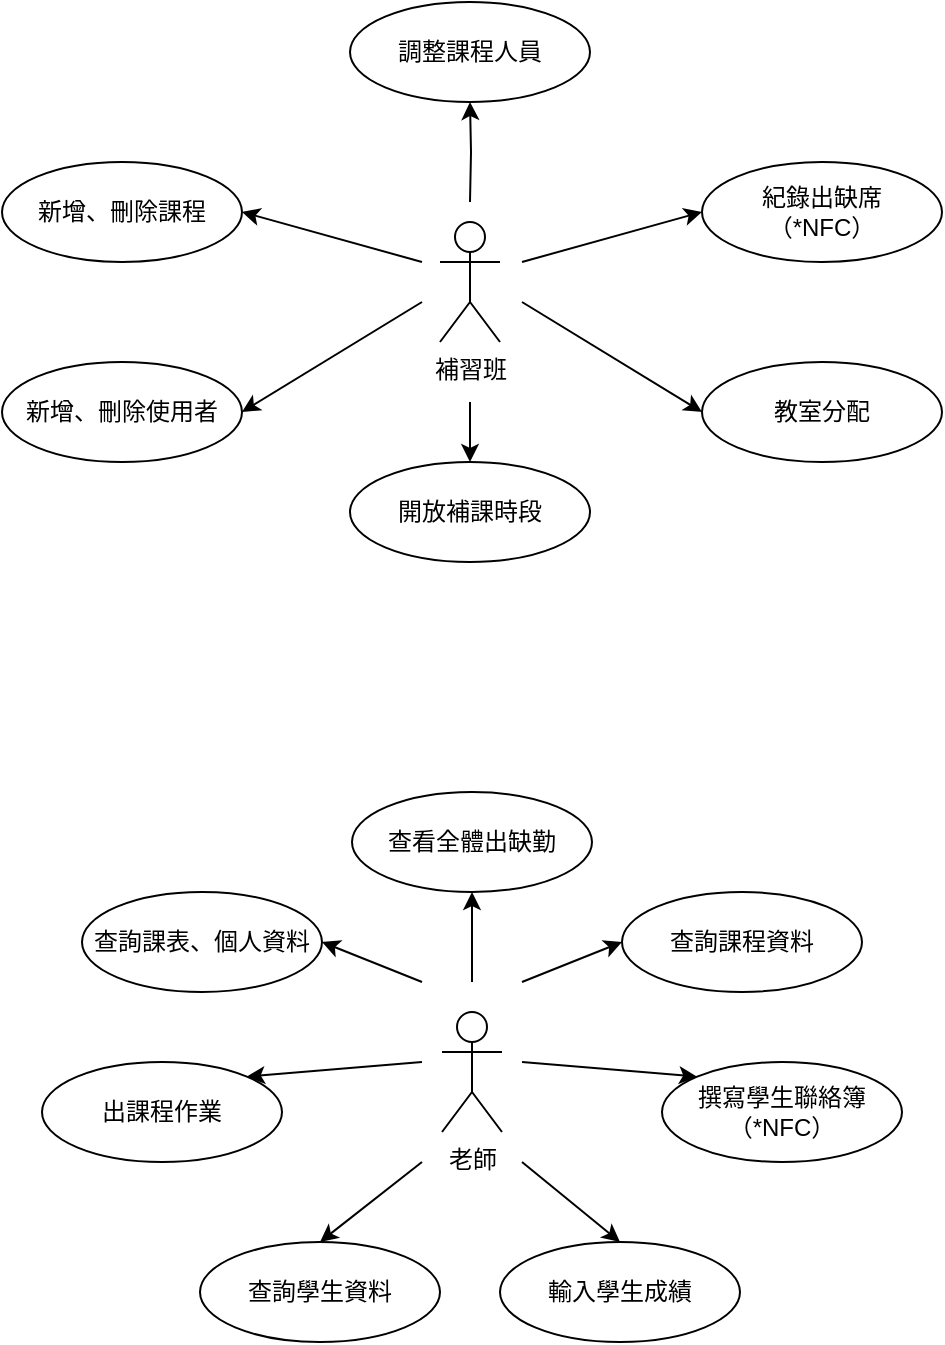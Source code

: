 <mxfile version="13.8.1" type="github">
  <diagram id="KjAJDcUenq3D609lwIE-" name="Page-1">
    <mxGraphModel dx="881" dy="491" grid="1" gridSize="10" guides="1" tooltips="1" connect="1" arrows="1" fold="1" page="1" pageScale="1" pageWidth="827" pageHeight="1169" math="0" shadow="0">
      <root>
        <mxCell id="0" />
        <mxCell id="1" parent="0" />
        <mxCell id="bYV7ASIVTbc_70zCA1bl-21" value="老師" style="shape=umlActor;verticalLabelPosition=bottom;verticalAlign=top;html=1;outlineConnect=0;" vertex="1" parent="1">
          <mxGeometry x="400" y="645" width="30" height="60" as="geometry" />
        </mxCell>
        <mxCell id="bYV7ASIVTbc_70zCA1bl-23" value="查詢課表、個人資料" style="ellipse;whiteSpace=wrap;html=1;" vertex="1" parent="1">
          <mxGeometry x="220" y="585" width="120" height="50" as="geometry" />
        </mxCell>
        <mxCell id="bYV7ASIVTbc_70zCA1bl-24" value="查詢學生資料" style="ellipse;whiteSpace=wrap;html=1;" vertex="1" parent="1">
          <mxGeometry x="279" y="760" width="120" height="50" as="geometry" />
        </mxCell>
        <mxCell id="bYV7ASIVTbc_70zCA1bl-25" value="查詢課程資料" style="ellipse;whiteSpace=wrap;html=1;" vertex="1" parent="1">
          <mxGeometry x="490" y="585" width="120" height="50" as="geometry" />
        </mxCell>
        <mxCell id="bYV7ASIVTbc_70zCA1bl-26" value="輸入學生成績&lt;span style=&quot;color: rgba(0 , 0 , 0 , 0) ; font-family: monospace ; font-size: 0px&quot;&gt;%3CmxGraphModel%3E%3Croot%3E%3CmxCell%20id%3D%220%22%2F%3E%3CmxCell%20id%3D%221%22%20parent%3D%220%22%2F%3E%3CmxCell%20id%3D%222%22%20value%3D%22%E6%9F%A5%E8%A9%A2%E8%AA%B2%E8%A1%A8%E3%80%81%E5%80%8B%E4%BA%BA%E8%B3%87%E6%96%99%22%20style%3D%22ellipse%3BwhiteSpace%3Dwrap%3Bhtml%3D1%3B%22%20vertex%3D%221%22%20parent%3D%221%22%3E%3CmxGeometry%20x%3D%22190%22%20y%3D%22550%22%20width%3D%22120%22%20height%3D%2250%22%20as%3D%22geometry%22%2F%3E%3C%2FmxCell%3E%3C%2Froot%3E%3C%2FmxGraphModel%3E&lt;/span&gt;" style="ellipse;whiteSpace=wrap;html=1;" vertex="1" parent="1">
          <mxGeometry x="429" y="760" width="120" height="50" as="geometry" />
        </mxCell>
        <mxCell id="bYV7ASIVTbc_70zCA1bl-27" value="出課程作業" style="ellipse;whiteSpace=wrap;html=1;" vertex="1" parent="1">
          <mxGeometry x="200" y="670" width="120" height="50" as="geometry" />
        </mxCell>
        <mxCell id="bYV7ASIVTbc_70zCA1bl-28" value="" style="group" vertex="1" connectable="0" parent="1">
          <mxGeometry x="180" y="140" width="470" height="280" as="geometry" />
        </mxCell>
        <mxCell id="bYV7ASIVTbc_70zCA1bl-14" style="edgeStyle=orthogonalEdgeStyle;rounded=0;orthogonalLoop=1;jettySize=auto;html=1;entryX=0.5;entryY=1;entryDx=0;entryDy=0;" edge="1" parent="bYV7ASIVTbc_70zCA1bl-28" target="bYV7ASIVTbc_70zCA1bl-4">
          <mxGeometry relative="1" as="geometry">
            <mxPoint x="234" y="100" as="sourcePoint" />
          </mxGeometry>
        </mxCell>
        <mxCell id="bYV7ASIVTbc_70zCA1bl-1" value="補習班" style="shape=umlActor;verticalLabelPosition=bottom;verticalAlign=top;html=1;outlineConnect=0;" vertex="1" parent="bYV7ASIVTbc_70zCA1bl-28">
          <mxGeometry x="219" y="110" width="30" height="60" as="geometry" />
        </mxCell>
        <mxCell id="bYV7ASIVTbc_70zCA1bl-2" value="新增、刪除使用者" style="ellipse;whiteSpace=wrap;html=1;" vertex="1" parent="bYV7ASIVTbc_70zCA1bl-28">
          <mxGeometry y="180" width="120" height="50" as="geometry" />
        </mxCell>
        <mxCell id="bYV7ASIVTbc_70zCA1bl-3" value="新增、刪除課程" style="ellipse;whiteSpace=wrap;html=1;" vertex="1" parent="bYV7ASIVTbc_70zCA1bl-28">
          <mxGeometry y="80" width="120" height="50" as="geometry" />
        </mxCell>
        <mxCell id="bYV7ASIVTbc_70zCA1bl-4" value="調整課程人員" style="ellipse;whiteSpace=wrap;html=1;" vertex="1" parent="bYV7ASIVTbc_70zCA1bl-28">
          <mxGeometry x="174" width="120" height="50" as="geometry" />
        </mxCell>
        <mxCell id="bYV7ASIVTbc_70zCA1bl-5" value="紀錄出缺席&lt;br&gt;（*NFC）" style="ellipse;whiteSpace=wrap;html=1;" vertex="1" parent="bYV7ASIVTbc_70zCA1bl-28">
          <mxGeometry x="350" y="80" width="120" height="50" as="geometry" />
        </mxCell>
        <mxCell id="bYV7ASIVTbc_70zCA1bl-6" value="教室分配" style="ellipse;whiteSpace=wrap;html=1;" vertex="1" parent="bYV7ASIVTbc_70zCA1bl-28">
          <mxGeometry x="350" y="180" width="120" height="50" as="geometry" />
        </mxCell>
        <mxCell id="bYV7ASIVTbc_70zCA1bl-7" value="開放補課時段" style="ellipse;whiteSpace=wrap;html=1;" vertex="1" parent="bYV7ASIVTbc_70zCA1bl-28">
          <mxGeometry x="174" y="230" width="120" height="50" as="geometry" />
        </mxCell>
        <mxCell id="bYV7ASIVTbc_70zCA1bl-16" value="" style="endArrow=classic;html=1;entryX=0;entryY=0.5;entryDx=0;entryDy=0;" edge="1" parent="bYV7ASIVTbc_70zCA1bl-28" target="bYV7ASIVTbc_70zCA1bl-5">
          <mxGeometry width="50" height="50" relative="1" as="geometry">
            <mxPoint x="260" y="130" as="sourcePoint" />
            <mxPoint x="260" y="160" as="targetPoint" />
          </mxGeometry>
        </mxCell>
        <mxCell id="bYV7ASIVTbc_70zCA1bl-17" value="" style="endArrow=classic;html=1;entryX=1;entryY=0.5;entryDx=0;entryDy=0;" edge="1" parent="bYV7ASIVTbc_70zCA1bl-28" target="bYV7ASIVTbc_70zCA1bl-3">
          <mxGeometry width="50" height="50" relative="1" as="geometry">
            <mxPoint x="210" y="130" as="sourcePoint" />
            <mxPoint x="360" y="115" as="targetPoint" />
          </mxGeometry>
        </mxCell>
        <mxCell id="bYV7ASIVTbc_70zCA1bl-18" value="" style="endArrow=classic;html=1;entryX=0;entryY=0.5;entryDx=0;entryDy=0;" edge="1" parent="bYV7ASIVTbc_70zCA1bl-28" target="bYV7ASIVTbc_70zCA1bl-6">
          <mxGeometry width="50" height="50" relative="1" as="geometry">
            <mxPoint x="260" y="150" as="sourcePoint" />
            <mxPoint x="370" y="125" as="targetPoint" />
          </mxGeometry>
        </mxCell>
        <mxCell id="bYV7ASIVTbc_70zCA1bl-19" value="" style="endArrow=classic;html=1;entryX=1;entryY=0.5;entryDx=0;entryDy=0;" edge="1" parent="bYV7ASIVTbc_70zCA1bl-28" target="bYV7ASIVTbc_70zCA1bl-2">
          <mxGeometry width="50" height="50" relative="1" as="geometry">
            <mxPoint x="210" y="150" as="sourcePoint" />
            <mxPoint x="380" y="135" as="targetPoint" />
          </mxGeometry>
        </mxCell>
        <mxCell id="bYV7ASIVTbc_70zCA1bl-20" value="" style="endArrow=classic;html=1;entryX=0.5;entryY=0;entryDx=0;entryDy=0;" edge="1" parent="bYV7ASIVTbc_70zCA1bl-28" target="bYV7ASIVTbc_70zCA1bl-7">
          <mxGeometry width="50" height="50" relative="1" as="geometry">
            <mxPoint x="234" y="200" as="sourcePoint" />
            <mxPoint x="390" y="145" as="targetPoint" />
          </mxGeometry>
        </mxCell>
        <mxCell id="bYV7ASIVTbc_70zCA1bl-29" value="查看全體出缺勤" style="ellipse;whiteSpace=wrap;html=1;" vertex="1" parent="1">
          <mxGeometry x="355" y="535" width="120" height="50" as="geometry" />
        </mxCell>
        <mxCell id="bYV7ASIVTbc_70zCA1bl-30" value="撰寫學生聯絡簿&lt;br&gt;（*NFC）" style="ellipse;whiteSpace=wrap;html=1;" vertex="1" parent="1">
          <mxGeometry x="510" y="670" width="120" height="50" as="geometry" />
        </mxCell>
        <mxCell id="bYV7ASIVTbc_70zCA1bl-31" value="" style="endArrow=classic;html=1;entryX=0.5;entryY=1;entryDx=0;entryDy=0;" edge="1" parent="1" target="bYV7ASIVTbc_70zCA1bl-29">
          <mxGeometry width="50" height="50" relative="1" as="geometry">
            <mxPoint x="415" y="630" as="sourcePoint" />
            <mxPoint x="440" y="690" as="targetPoint" />
          </mxGeometry>
        </mxCell>
        <mxCell id="bYV7ASIVTbc_70zCA1bl-32" value="" style="endArrow=classic;html=1;entryX=0;entryY=0.5;entryDx=0;entryDy=0;" edge="1" parent="1" target="bYV7ASIVTbc_70zCA1bl-25">
          <mxGeometry width="50" height="50" relative="1" as="geometry">
            <mxPoint x="440" y="630" as="sourcePoint" />
            <mxPoint x="450" y="700" as="targetPoint" />
          </mxGeometry>
        </mxCell>
        <mxCell id="bYV7ASIVTbc_70zCA1bl-33" value="" style="endArrow=classic;html=1;entryX=1;entryY=0.5;entryDx=0;entryDy=0;" edge="1" parent="1" target="bYV7ASIVTbc_70zCA1bl-23">
          <mxGeometry width="50" height="50" relative="1" as="geometry">
            <mxPoint x="390" y="630" as="sourcePoint" />
            <mxPoint x="460" y="710" as="targetPoint" />
          </mxGeometry>
        </mxCell>
        <mxCell id="bYV7ASIVTbc_70zCA1bl-34" value="" style="endArrow=classic;html=1;entryX=0;entryY=0;entryDx=0;entryDy=0;" edge="1" parent="1" target="bYV7ASIVTbc_70zCA1bl-30">
          <mxGeometry width="50" height="50" relative="1" as="geometry">
            <mxPoint x="440" y="670" as="sourcePoint" />
            <mxPoint x="470" y="720" as="targetPoint" />
          </mxGeometry>
        </mxCell>
        <mxCell id="bYV7ASIVTbc_70zCA1bl-35" value="" style="endArrow=classic;html=1;entryX=1;entryY=0;entryDx=0;entryDy=0;" edge="1" parent="1" target="bYV7ASIVTbc_70zCA1bl-27">
          <mxGeometry width="50" height="50" relative="1" as="geometry">
            <mxPoint x="390" y="670" as="sourcePoint" />
            <mxPoint x="480" y="730" as="targetPoint" />
          </mxGeometry>
        </mxCell>
        <mxCell id="bYV7ASIVTbc_70zCA1bl-36" value="" style="endArrow=classic;html=1;entryX=0.5;entryY=0;entryDx=0;entryDy=0;" edge="1" parent="1" target="bYV7ASIVTbc_70zCA1bl-24">
          <mxGeometry width="50" height="50" relative="1" as="geometry">
            <mxPoint x="390" y="720" as="sourcePoint" />
            <mxPoint x="490" y="740" as="targetPoint" />
          </mxGeometry>
        </mxCell>
        <mxCell id="bYV7ASIVTbc_70zCA1bl-37" value="" style="endArrow=classic;html=1;entryX=0.5;entryY=0;entryDx=0;entryDy=0;" edge="1" parent="1" target="bYV7ASIVTbc_70zCA1bl-26">
          <mxGeometry width="50" height="50" relative="1" as="geometry">
            <mxPoint x="440" y="720" as="sourcePoint" />
            <mxPoint x="500" y="750" as="targetPoint" />
          </mxGeometry>
        </mxCell>
      </root>
    </mxGraphModel>
  </diagram>
</mxfile>
